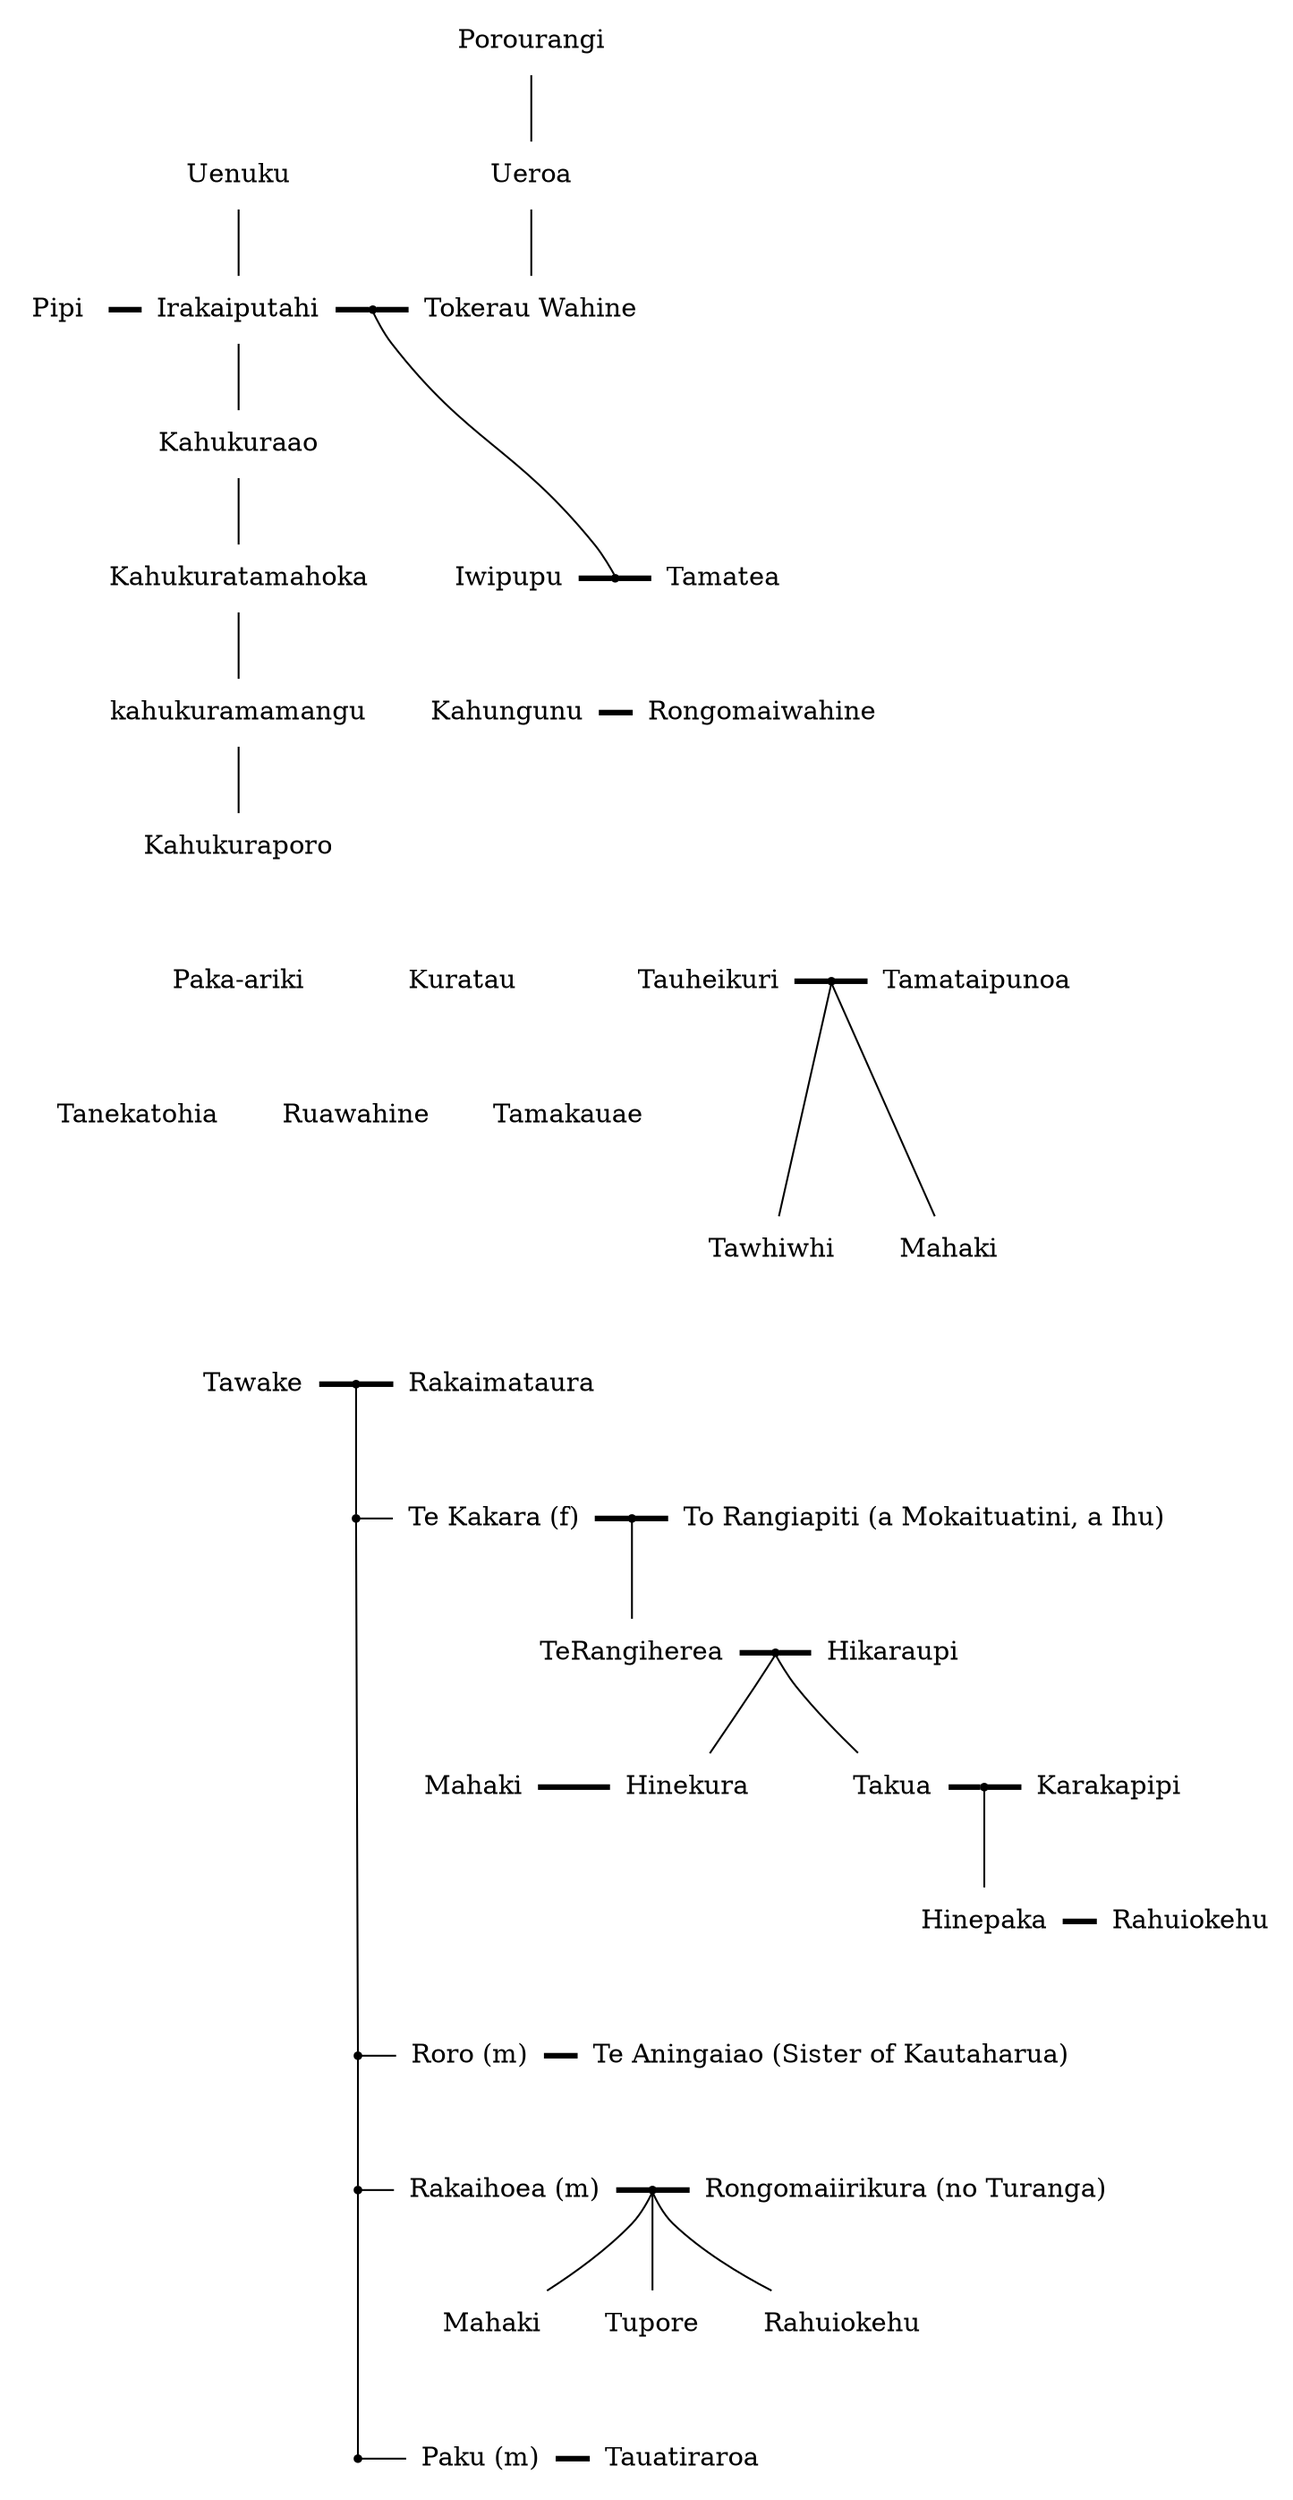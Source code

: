 graph Ina_te_whakapapa_hei_whakamarama {
    node [shape=none];

    Uenuku;
    Irakaiputahi;
    Kahukuraao;
    Kahukuratamahoka;
    kahukuramamangu;
    Kahukuraporo;

    Porourangi;
    Ueroa
    TokerauWahine [label="Tokerau Wahine"];

    Pipi;

    Porourangi -- Ueroa;
    Ueroa -- TokerauWahine;

    Uenuku -- Irakaiputahi;
    Irakaiputahi -- Kahukuraao;
    Kahukuraao -- Kahukuratamahoka;
    Kahukuratamahoka -- kahukuramamangu;
    kahukuramamangu -- Kahukuraporo;

    Pipi -- Irakaiputahi[penwidth=3];

    Iwipupu;
    Tamatea;

    subgraph cluster_2 {
        style=invis;
        TokerauWahine;
        Iwipupu;
        Irakaiputahi_TokerauWahine [shape=point, label=""];
        Iwipupu_Tamatea [shape=point, label=""];
    }

    TokerauWahine -- Iwipupu [style=invis];

    subgraph cluster_1 {
        style=invis;
        Kahukuraao;
        Kahukuratamahoka;
    }

    Irakaiputahi -- Irakaiputahi_TokerauWahine -- TokerauWahine [penwidth=3];
    Iwipupu -- Iwipupu_Tamatea -- Tamatea[penwidth=3];
    Irakaiputahi_TokerauWahine -- Iwipupu_Tamatea;

    { rank=same; Pipi, Irakaiputahi, Irakaiputahi_TokerauWahine, TokerauWahine };

    { rank=same; Kahukuratamahoka, Iwipupu, Iwipupu_Tamatea, Tamatea };

    Kahungunu;
    Rongomaiwahine;

    { rank=same; kahukuramamangu, Kahungunu, Rongomaiwahine };

    Kahungunu -- Rongomaiwahine[penwidth=3];
    
    Pakaariki [label="Paka-ariki"];
    Kuratau;
    Pakaariki_Kuratau [shape=point, style=invis];
    Pakaariki -- Pakaariki_Kuratau -- Kuratau [style=invis];

    Tauheikuri;
    Tamataipunoa;
    Tauheikuri_Tamataipunoa [shape=point, label=""];

    Tauheikuri -- Tauheikuri_Tamataipunoa -- Tamataipunoa [penwidth=3];

    { rank=same; Pakaariki, Pakaariki_Kuratau, Kuratau, Tauheikuri, Tauheikuri_Tamataipunoa, Tamataipunoa };

    Kahukuraporo -- Pakaariki [style=invis];

    Tanekatohia;
    Ruawahine;
    Tamakauae;

    Tanekatohia -- Ruawahine -- Tamakauae [style=invis];

    Pakaariki_Kuratau -- Ruawahine[style=invis];

    { rank=same; Tanekatohia, Ruawahine, Tamakauae };

    Tawhiwhi;
    Mahaki_0 [label="Mahaki"];

    { rank=same; Tawhiwhi, Mahaki_0 };

    Tauheikuri_Tamataipunoa -- Tawhiwhi[minlen=2];
    Tauheikuri_Tamataipunoa -- Mahaki_0[minlen=2];

    Tawake;
    Rakaimataura;
    Tawake_Rakaimataura [shape=point, label=""];
    Tawake -- Tawake_Rakaimataura -- Rakaimataura[penwidth=3];

    { rank=same; Tawake, Tawake_Rakaimataura, Rakaimataura };

    Ruawahine -- Tawake_Rakaimataura [style=invis,minlen=2];

    subgraph cluster_TeKakara {
        TeKakara_Row[shape=point, label=""];
        TeKakara [label="Te Kakara (f)"];
    }
    Tawake_Rakaimataura -- TeKakara_Row;

    TeKakara_TeRangiapiti [shape=point, label=""];
    TeRangiapiti [label="To Rangiapiti (a Mokaituatini, a Ihu)"];

    { rank=same; TeKakara_Row, TeKakara, TeKakara_TeRangiapiti, TeRangiapiti };
    TeKakara_Row -- TeKakara;
    TeKakara -- TeKakara_TeRangiapiti -- TeRangiapiti[penwidth=3];
    
    TeRangiherea;
    TeKakara_TeRangiapiti -- TeRangiherea [weight=10];

    TeRangiherea_Hikaraupi [shape=point, label=""];
    Hikaraupi;
    { rank=same; TeRangiherea, TeRangiherea_Hikaraupi, Hikaraupi };
    TeRangiherea -- TeRangiherea_Hikaraupi -- Hikaraupi[penwidth=3];

    Hinekura;
    TeRangiherea -- Hinekura [style=invis];
    Takua;
    Hikaraupi -- Takua [style=invis,weight=10];

    TeRangiherea_Hikaraupi -- Hinekura;
    TeRangiherea_Hikaraupi -- Takua;

    Karakapipi;
    Takua_Karakapipi [shape=point, label=""];
    Takua -- Takua_Karakapipi -- Karakapipi[penwidth=3];

    Hinepaka;
    Takua_Karakapipi -- Hinepaka;
    Rahuiokehu_0 [label="Rahuiokehu"];
    Hinepaka -- Rahuiokehu_0[penwidth=3];

    { rank=same; Hinepaka, Rahuiokehu_0 };

    Mahaki_1 [label="Mahaki"];
    Mahaki_1 -- Hinekura[penwidth=3];
    Hinekura -- Takua [style=invis];
    
    { rank=same; Mahaki_1, Hinekura, Takua, Takua_Karakapipi, Karakapipi };

    subgraph cluster_Roro {
        Roro_row [shape=point, label=""];
        Roro [label="Roro (m)"];
    }

    TeKakara_Row -- Roro_row;

    TeAningaiao [label="Te Aningaiao (Sister of Kautaharua)"];
    Roro_row -- Roro;
    Roro -- TeAningaiao[penwidth=3];

    { rank=same; Roro_row, Roro, TeAningaiao };

    TeKakara -- Mahaki_1 [style=invis,minlen=2];

    Mahaki_1 -- Roro [style=invis,minlen=2];

    Rakaihoea_row [shape=point, label=""];
    Roro_row -- Rakaihoea_row;
    Rakaihoea [label="Rakaihoea (m)"];

    Rakaihoea_Rongomaiirikura [shape=point, label=""];

    Rongomaiirikura [label="Rongomaiirikura (no Turanga)"];
    Rakaihoea_row -- Rakaihoea;
    Rakaihoea -- Rakaihoea_Rongomaiirikura -- Rongomaiirikura[penwidth=3];

    { rank=same; Rakaihoea_row, Rakaihoea, Rakaihoea_Rongomaiirikura, Rongomaiirikura };

    Mahaki_2 [label="Mahaki"];
    Tupore;
    Rahuiokehu_1 [label="Rahuiokehu"];

    Rakaihoea_Rongomaiirikura -- Mahaki_2;
    Rakaihoea_Rongomaiirikura -- Tupore;
    Rakaihoea_Rongomaiirikura -- Rahuiokehu_1;

    { rank=same; Mahaki_2, Tupore, Rahuiokehu_1 };

    Paku_row [shape=point, label=""];

    Rakaihoea -- Mahaki_2 [style=invis];

    Rakaihoea_row -- Paku_row[weight=10];

    Paku [label="Paku (m)"];
    Paku_row -- Paku;
    Mahaki_2 -- Paku [style=invis];

    Tauatiraroa;

    Paku -- Tauatiraroa [penwidth=3];

    { rank=same; Paku_row, Paku, Tauatiraroa };
}